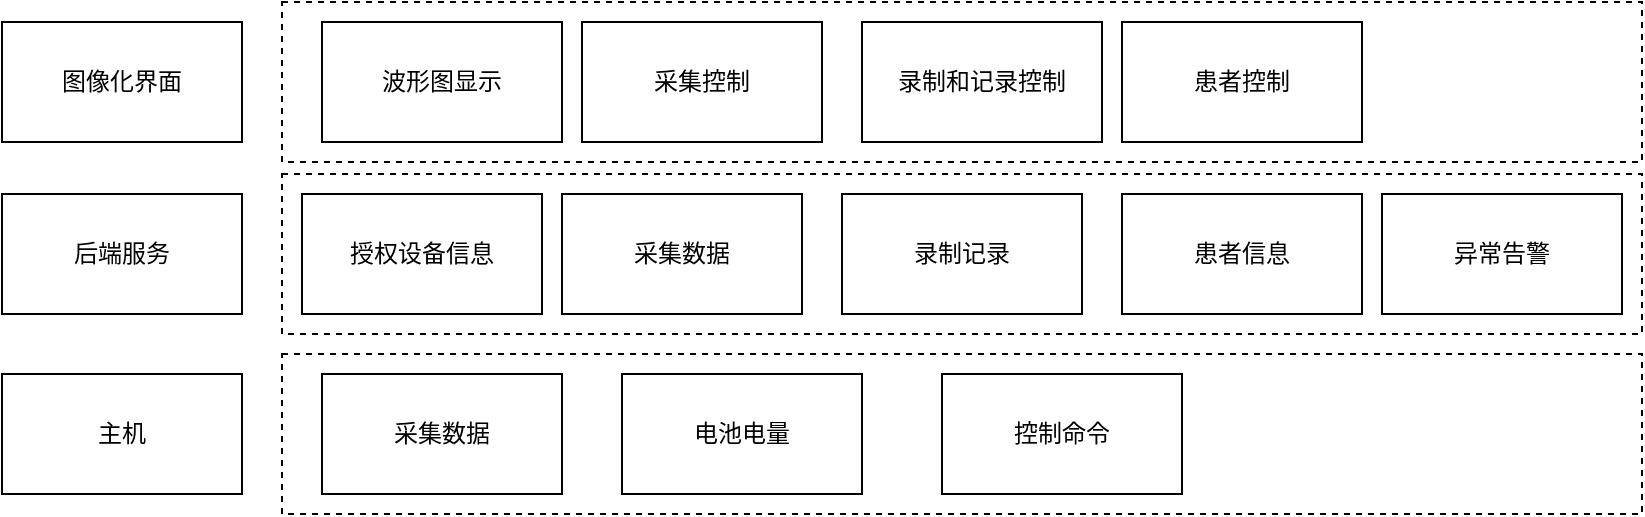 <mxfile version="22.0.4" type="github">
  <diagram name="第 1 页" id="TnU5XRjDn2oDrnmm7cKx">
    <mxGraphModel dx="1514" dy="865" grid="1" gridSize="10" guides="1" tooltips="1" connect="1" arrows="1" fold="1" page="1" pageScale="1" pageWidth="827" pageHeight="1169" math="0" shadow="0">
      <root>
        <mxCell id="0" />
        <mxCell id="1" parent="0" />
        <mxCell id="SMaw-7qcyWKr8AtoimVd-11" value="" style="rounded=0;whiteSpace=wrap;html=1;dashed=1;" parent="1" vertex="1">
          <mxGeometry x="240" y="326" width="680" height="80" as="geometry" />
        </mxCell>
        <mxCell id="SMaw-7qcyWKr8AtoimVd-4" value="" style="rounded=0;whiteSpace=wrap;html=1;dashed=1;" parent="1" vertex="1">
          <mxGeometry x="240" y="240" width="680" height="80" as="geometry" />
        </mxCell>
        <mxCell id="SMaw-7qcyWKr8AtoimVd-1" value="图像化界面" style="rounded=0;whiteSpace=wrap;html=1;" parent="1" vertex="1">
          <mxGeometry x="100" y="250" width="120" height="60" as="geometry" />
        </mxCell>
        <mxCell id="SMaw-7qcyWKr8AtoimVd-2" value="后端服务" style="rounded=0;whiteSpace=wrap;html=1;" parent="1" vertex="1">
          <mxGeometry x="100" y="336" width="120" height="60" as="geometry" />
        </mxCell>
        <mxCell id="SMaw-7qcyWKr8AtoimVd-3" value="主机" style="rounded=0;whiteSpace=wrap;html=1;" parent="1" vertex="1">
          <mxGeometry x="100" y="426" width="120" height="60" as="geometry" />
        </mxCell>
        <mxCell id="SMaw-7qcyWKr8AtoimVd-5" value="授权设备信息" style="rounded=0;whiteSpace=wrap;html=1;" parent="1" vertex="1">
          <mxGeometry x="250" y="336" width="120" height="60" as="geometry" />
        </mxCell>
        <mxCell id="SMaw-7qcyWKr8AtoimVd-6" value="采集数据" style="rounded=0;whiteSpace=wrap;html=1;" parent="1" vertex="1">
          <mxGeometry x="380" y="336" width="120" height="60" as="geometry" />
        </mxCell>
        <mxCell id="SMaw-7qcyWKr8AtoimVd-7" value="录制记录" style="rounded=0;whiteSpace=wrap;html=1;" parent="1" vertex="1">
          <mxGeometry x="520" y="336" width="120" height="60" as="geometry" />
        </mxCell>
        <mxCell id="SMaw-7qcyWKr8AtoimVd-8" value="患者信息" style="rounded=0;whiteSpace=wrap;html=1;" parent="1" vertex="1">
          <mxGeometry x="660" y="336" width="120" height="60" as="geometry" />
        </mxCell>
        <mxCell id="SMaw-7qcyWKr8AtoimVd-9" value="异常告警" style="rounded=0;whiteSpace=wrap;html=1;" parent="1" vertex="1">
          <mxGeometry x="790" y="336" width="120" height="60" as="geometry" />
        </mxCell>
        <mxCell id="SMaw-7qcyWKr8AtoimVd-10" value="波形图显示" style="rounded=0;whiteSpace=wrap;html=1;" parent="1" vertex="1">
          <mxGeometry x="260" y="250" width="120" height="60" as="geometry" />
        </mxCell>
        <mxCell id="SMaw-7qcyWKr8AtoimVd-12" value="" style="rounded=0;whiteSpace=wrap;html=1;dashed=1;" parent="1" vertex="1">
          <mxGeometry x="240" y="416" width="680" height="80" as="geometry" />
        </mxCell>
        <mxCell id="SMaw-7qcyWKr8AtoimVd-13" value="采集数据" style="rounded=0;whiteSpace=wrap;html=1;" parent="1" vertex="1">
          <mxGeometry x="260" y="426" width="120" height="60" as="geometry" />
        </mxCell>
        <mxCell id="SMaw-7qcyWKr8AtoimVd-14" value="采集控制" style="rounded=0;whiteSpace=wrap;html=1;" parent="1" vertex="1">
          <mxGeometry x="390" y="250" width="120" height="60" as="geometry" />
        </mxCell>
        <mxCell id="SMaw-7qcyWKr8AtoimVd-15" value="录制和记录控制" style="rounded=0;whiteSpace=wrap;html=1;" parent="1" vertex="1">
          <mxGeometry x="530" y="250" width="120" height="60" as="geometry" />
        </mxCell>
        <mxCell id="SMaw-7qcyWKr8AtoimVd-16" value="患者控制" style="rounded=0;whiteSpace=wrap;html=1;" parent="1" vertex="1">
          <mxGeometry x="660" y="250" width="120" height="60" as="geometry" />
        </mxCell>
        <mxCell id="Hm54ohN2hjHb2IA7LJyF-1" value="电池电量" style="rounded=0;whiteSpace=wrap;html=1;" vertex="1" parent="1">
          <mxGeometry x="410" y="426" width="120" height="60" as="geometry" />
        </mxCell>
        <mxCell id="Hm54ohN2hjHb2IA7LJyF-2" value="控制命令" style="rounded=0;whiteSpace=wrap;html=1;" vertex="1" parent="1">
          <mxGeometry x="570" y="426" width="120" height="60" as="geometry" />
        </mxCell>
      </root>
    </mxGraphModel>
  </diagram>
</mxfile>
